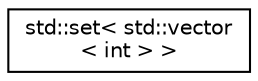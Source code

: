 digraph "Graphical Class Hierarchy"
{
  edge [fontname="Helvetica",fontsize="10",labelfontname="Helvetica",labelfontsize="10"];
  node [fontname="Helvetica",fontsize="10",shape=record];
  rankdir="LR";
  Node0 [label="std::set\< std::vector\l\< int \> \>",height=0.2,width=0.4,color="black", fillcolor="white", style="filled",URL="$classstd_1_1set.html"];
}
